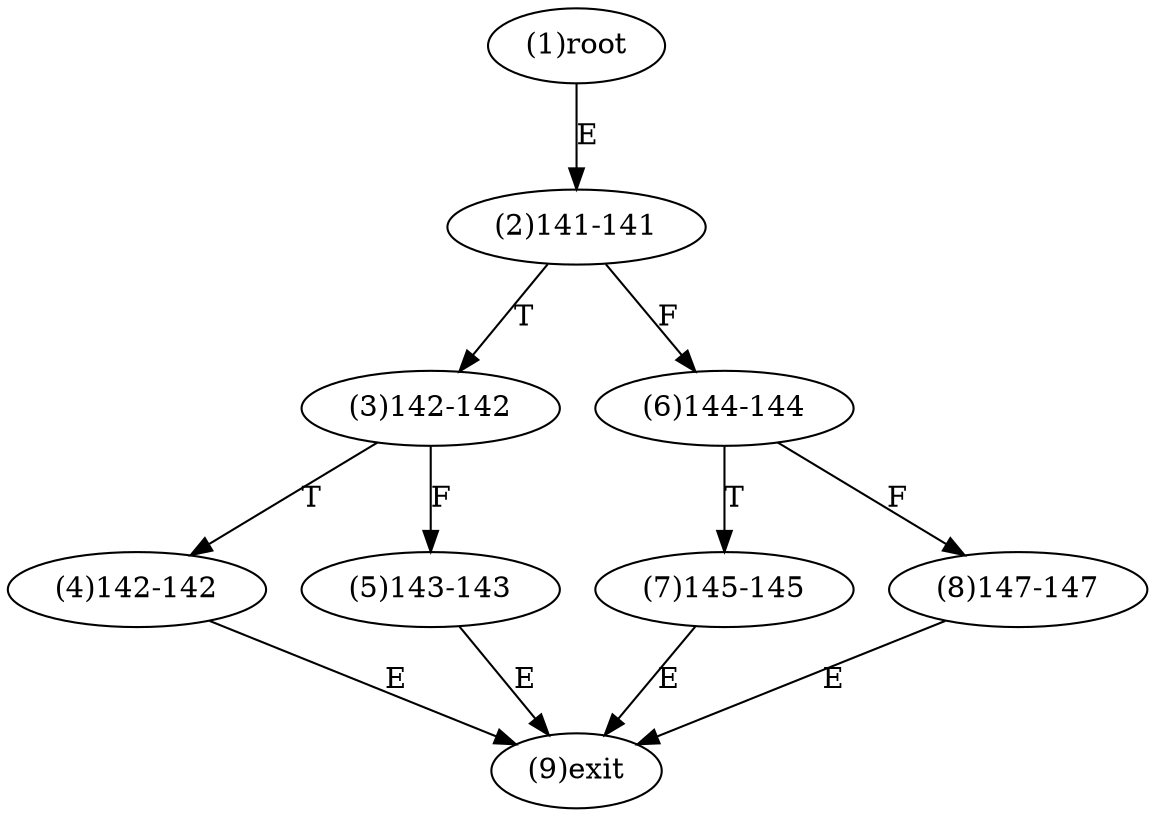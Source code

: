 digraph "" { 
1[ label="(1)root"];
2[ label="(2)141-141"];
3[ label="(3)142-142"];
4[ label="(4)142-142"];
5[ label="(5)143-143"];
6[ label="(6)144-144"];
7[ label="(7)145-145"];
8[ label="(8)147-147"];
9[ label="(9)exit"];
1->2[ label="E"];
2->6[ label="F"];
2->3[ label="T"];
3->5[ label="F"];
3->4[ label="T"];
4->9[ label="E"];
5->9[ label="E"];
6->8[ label="F"];
6->7[ label="T"];
7->9[ label="E"];
8->9[ label="E"];
}